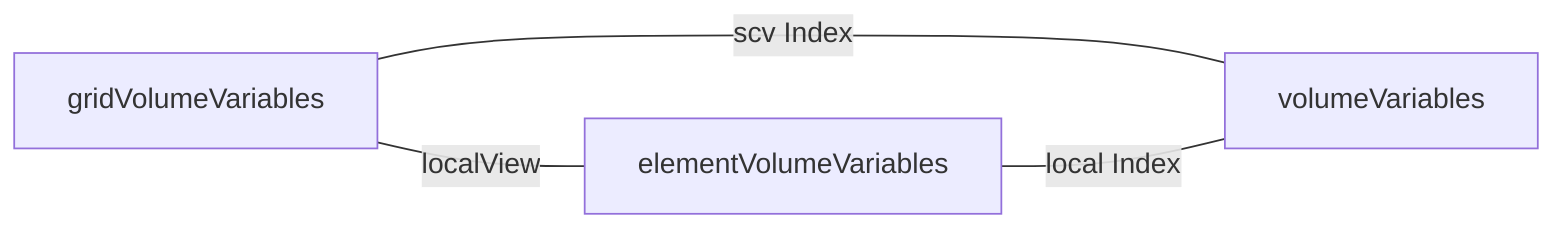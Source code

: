 flowchart LR
1[gridVolumeVariables] ---|scv Index| 2[volumeVariables]
1 --- |localView| 3[elementVolumeVariables]
3 ---|local Index| 2
